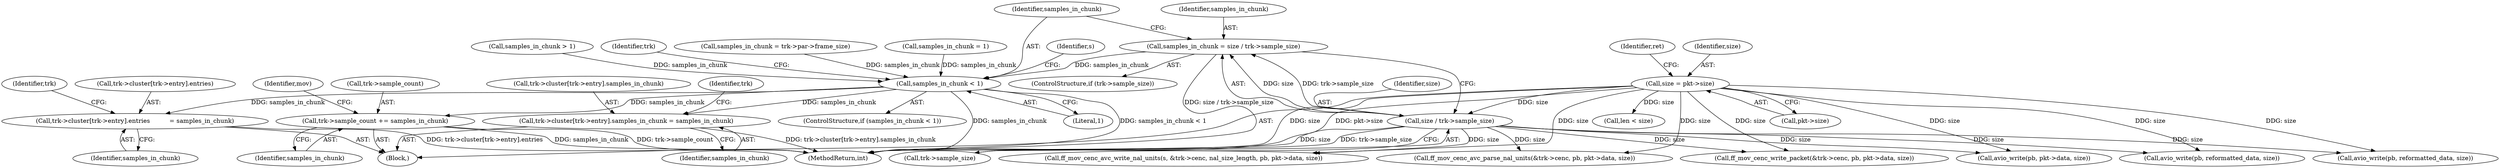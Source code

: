 digraph "0_FFmpeg_3a2d21bc5f97aa0161db3ae731fc2732be6108b8@integer" {
"1000352" [label="(Call,samples_in_chunk = size / trk->sample_size)"];
"1000354" [label="(Call,size / trk->sample_size)"];
"1000151" [label="(Call,size = pkt->size)"];
"1000364" [label="(Call,samples_in_chunk < 1)"];
"1000857" [label="(Call,trk->cluster[trk->entry].samples_in_chunk = samples_in_chunk)"];
"1000890" [label="(Call,trk->cluster[trk->entry].entries          = samples_in_chunk)"];
"1001425" [label="(Call,trk->sample_count += samples_in_chunk)"];
"1000365" [label="(Identifier,samples_in_chunk)"];
"1000531" [label="(Call,avio_write(pb, reformatted_data, size))"];
"1000369" [label="(Identifier,s)"];
"1001429" [label="(Identifier,samples_in_chunk)"];
"1000354" [label="(Call,size / trk->sample_size)"];
"1000900" [label="(Identifier,samples_in_chunk)"];
"1000363" [label="(ControlStructure,if (samples_in_chunk < 1))"];
"1000315" [label="(Call,samples_in_chunk > 1)"];
"1000353" [label="(Identifier,samples_in_chunk)"];
"1000153" [label="(Call,pkt->size)"];
"1000348" [label="(ControlStructure,if (trk->sample_size))"];
"1001426" [label="(Call,trk->sample_count)"];
"1001466" [label="(MethodReturn,int)"];
"1000630" [label="(Call,avio_write(pb, reformatted_data, size))"];
"1000151" [label="(Call,size = pkt->size)"];
"1000891" [label="(Call,trk->cluster[trk->entry].entries)"];
"1000857" [label="(Call,trk->cluster[trk->entry].samples_in_chunk = samples_in_chunk)"];
"1000355" [label="(Identifier,size)"];
"1000356" [label="(Call,trk->sample_size)"];
"1000858" [label="(Call,trk->cluster[trk->entry].samples_in_chunk)"];
"1000715" [label="(Call,ff_mov_cenc_avc_write_nal_units(s, &trk->cenc, nal_size_length, pb, pkt->data, size))"];
"1000378" [label="(Identifier,trk)"];
"1000546" [label="(Call,ff_mov_cenc_avc_parse_nal_units(&trk->cenc, pb, pkt->data, size))"];
"1000366" [label="(Literal,1)"];
"1000731" [label="(Call,ff_mov_cenc_write_packet(&trk->cenc, pb, pkt->data, size))"];
"1000747" [label="(Call,avio_write(pb, pkt->data, size))"];
"1000340" [label="(Call,samples_in_chunk = trk->par->frame_size)"];
"1000364" [label="(Call,samples_in_chunk < 1)"];
"1000152" [label="(Identifier,size)"];
"1000905" [label="(Identifier,trk)"];
"1000292" [label="(Call,len < size)"];
"1000158" [label="(Identifier,ret)"];
"1000116" [label="(Block,)"];
"1001432" [label="(Identifier,mov)"];
"1000360" [label="(Call,samples_in_chunk = 1)"];
"1000867" [label="(Identifier,samples_in_chunk)"];
"1000352" [label="(Call,samples_in_chunk = size / trk->sample_size)"];
"1000890" [label="(Call,trk->cluster[trk->entry].entries          = samples_in_chunk)"];
"1001425" [label="(Call,trk->sample_count += samples_in_chunk)"];
"1000872" [label="(Identifier,trk)"];
"1000352" -> "1000348"  [label="AST: "];
"1000352" -> "1000354"  [label="CFG: "];
"1000353" -> "1000352"  [label="AST: "];
"1000354" -> "1000352"  [label="AST: "];
"1000365" -> "1000352"  [label="CFG: "];
"1000352" -> "1001466"  [label="DDG: size / trk->sample_size"];
"1000354" -> "1000352"  [label="DDG: size"];
"1000354" -> "1000352"  [label="DDG: trk->sample_size"];
"1000352" -> "1000364"  [label="DDG: samples_in_chunk"];
"1000354" -> "1000356"  [label="CFG: "];
"1000355" -> "1000354"  [label="AST: "];
"1000356" -> "1000354"  [label="AST: "];
"1000354" -> "1001466"  [label="DDG: trk->sample_size"];
"1000354" -> "1001466"  [label="DDG: size"];
"1000151" -> "1000354"  [label="DDG: size"];
"1000354" -> "1000531"  [label="DDG: size"];
"1000354" -> "1000546"  [label="DDG: size"];
"1000354" -> "1000630"  [label="DDG: size"];
"1000354" -> "1000715"  [label="DDG: size"];
"1000354" -> "1000731"  [label="DDG: size"];
"1000354" -> "1000747"  [label="DDG: size"];
"1000151" -> "1000116"  [label="AST: "];
"1000151" -> "1000153"  [label="CFG: "];
"1000152" -> "1000151"  [label="AST: "];
"1000153" -> "1000151"  [label="AST: "];
"1000158" -> "1000151"  [label="CFG: "];
"1000151" -> "1001466"  [label="DDG: size"];
"1000151" -> "1001466"  [label="DDG: pkt->size"];
"1000151" -> "1000292"  [label="DDG: size"];
"1000151" -> "1000531"  [label="DDG: size"];
"1000151" -> "1000546"  [label="DDG: size"];
"1000151" -> "1000630"  [label="DDG: size"];
"1000151" -> "1000715"  [label="DDG: size"];
"1000151" -> "1000731"  [label="DDG: size"];
"1000151" -> "1000747"  [label="DDG: size"];
"1000364" -> "1000363"  [label="AST: "];
"1000364" -> "1000366"  [label="CFG: "];
"1000365" -> "1000364"  [label="AST: "];
"1000366" -> "1000364"  [label="AST: "];
"1000369" -> "1000364"  [label="CFG: "];
"1000378" -> "1000364"  [label="CFG: "];
"1000364" -> "1001466"  [label="DDG: samples_in_chunk"];
"1000364" -> "1001466"  [label="DDG: samples_in_chunk < 1"];
"1000360" -> "1000364"  [label="DDG: samples_in_chunk"];
"1000315" -> "1000364"  [label="DDG: samples_in_chunk"];
"1000340" -> "1000364"  [label="DDG: samples_in_chunk"];
"1000364" -> "1000857"  [label="DDG: samples_in_chunk"];
"1000364" -> "1000890"  [label="DDG: samples_in_chunk"];
"1000364" -> "1001425"  [label="DDG: samples_in_chunk"];
"1000857" -> "1000116"  [label="AST: "];
"1000857" -> "1000867"  [label="CFG: "];
"1000858" -> "1000857"  [label="AST: "];
"1000867" -> "1000857"  [label="AST: "];
"1000872" -> "1000857"  [label="CFG: "];
"1000857" -> "1001466"  [label="DDG: trk->cluster[trk->entry].samples_in_chunk"];
"1000890" -> "1000116"  [label="AST: "];
"1000890" -> "1000900"  [label="CFG: "];
"1000891" -> "1000890"  [label="AST: "];
"1000900" -> "1000890"  [label="AST: "];
"1000905" -> "1000890"  [label="CFG: "];
"1000890" -> "1001466"  [label="DDG: trk->cluster[trk->entry].entries"];
"1001425" -> "1000116"  [label="AST: "];
"1001425" -> "1001429"  [label="CFG: "];
"1001426" -> "1001425"  [label="AST: "];
"1001429" -> "1001425"  [label="AST: "];
"1001432" -> "1001425"  [label="CFG: "];
"1001425" -> "1001466"  [label="DDG: samples_in_chunk"];
"1001425" -> "1001466"  [label="DDG: trk->sample_count"];
}
